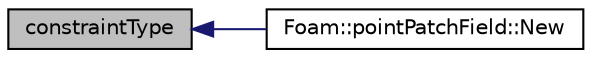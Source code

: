 digraph "constraintType"
{
  bgcolor="transparent";
  edge [fontname="Helvetica",fontsize="10",labelfontname="Helvetica",labelfontsize="10"];
  node [fontname="Helvetica",fontsize="10",shape=record];
  rankdir="LR";
  Node1 [label="constraintType",height=0.2,width=0.4,color="black", fillcolor="grey75", style="filled", fontcolor="black"];
  Node1 -> Node2 [dir="back",color="midnightblue",fontsize="10",style="solid",fontname="Helvetica"];
  Node2 [label="Foam::pointPatchField::New",height=0.2,width=0.4,color="black",URL="$a01894.html#a16ba8c6bc02dc48593891d0212c0df72",tooltip="Return a pointer to a new patchField created on freestore given. "];
}
